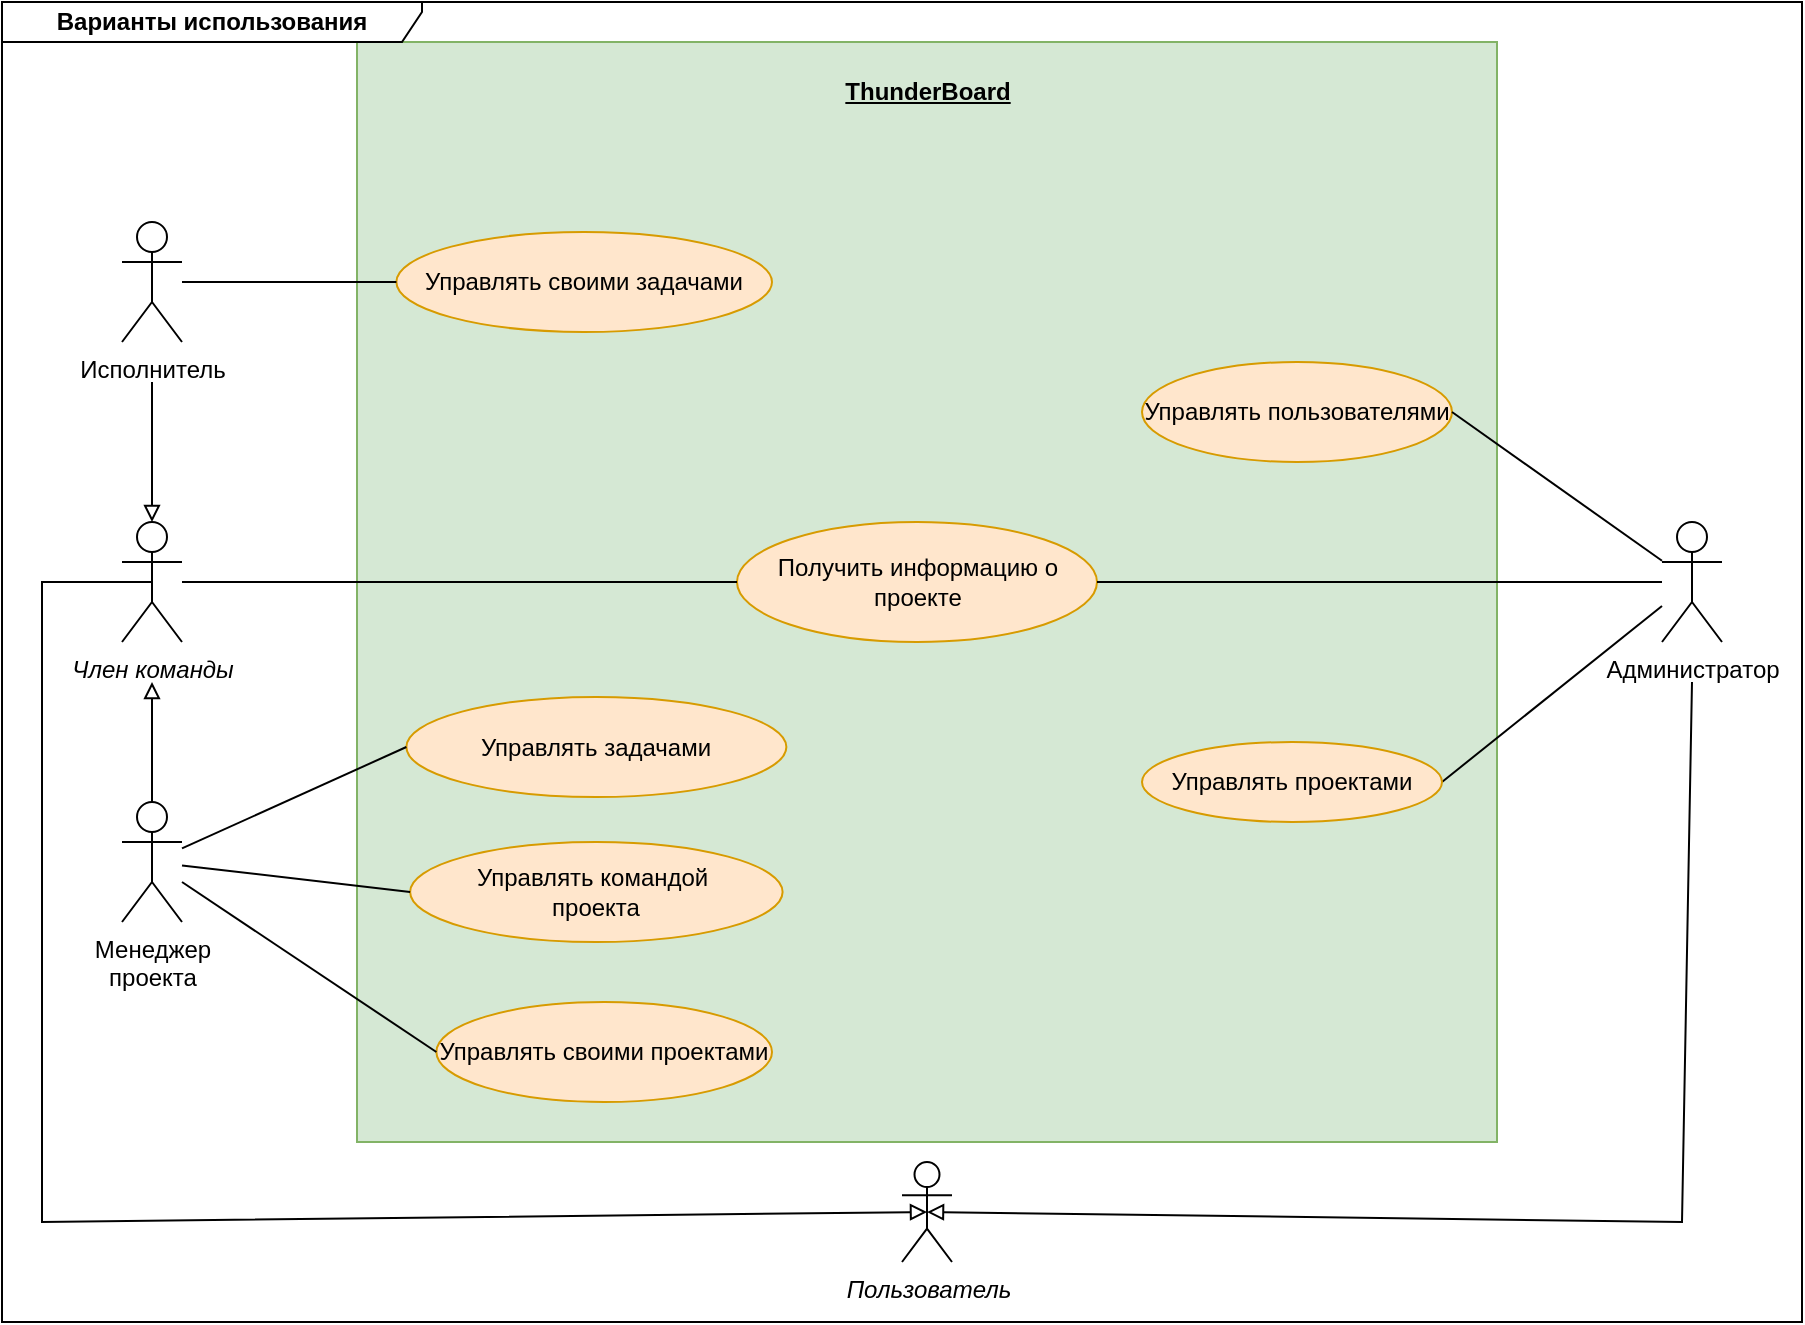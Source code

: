 <mxfile version="22.0.2" type="device">
  <diagram name="Страница — 1" id="0Fe31fzupErIYnQnvtf8">
    <mxGraphModel dx="1206" dy="809" grid="1" gridSize="10" guides="1" tooltips="1" connect="1" arrows="1" fold="1" page="1" pageScale="1" pageWidth="1169" pageHeight="827" math="0" shadow="0">
      <root>
        <mxCell id="0" />
        <mxCell id="1" parent="0" />
        <mxCell id="GLMFBdCi1oCmCL03dTun-25" value="" style="html=1;dropTarget=0;whiteSpace=wrap;fillColor=#d5e8d4;strokeColor=#82b366;" parent="1" vertex="1">
          <mxGeometry x="317.5" y="200" width="570" height="550" as="geometry" />
        </mxCell>
        <mxCell id="GLMFBdCi1oCmCL03dTun-1" value="&lt;div&gt;&lt;i&gt;Член команды&lt;/i&gt;&lt;br&gt;&lt;/div&gt;" style="shape=umlActor;verticalLabelPosition=bottom;verticalAlign=top;html=1;outlineConnect=0;" parent="1" vertex="1">
          <mxGeometry x="200" y="440" width="30" height="60" as="geometry" />
        </mxCell>
        <mxCell id="GLMFBdCi1oCmCL03dTun-4" value="Исполнитель" style="shape=umlActor;verticalLabelPosition=bottom;verticalAlign=top;html=1;outlineConnect=0;" parent="1" vertex="1">
          <mxGeometry x="200" y="290" width="30" height="60" as="geometry" />
        </mxCell>
        <mxCell id="GLMFBdCi1oCmCL03dTun-5" value="&lt;div&gt;Менеджер&lt;/div&gt;&lt;div&gt;проекта&lt;/div&gt;" style="shape=umlActor;verticalLabelPosition=bottom;verticalAlign=top;html=1;outlineConnect=0;" parent="1" vertex="1">
          <mxGeometry x="200" y="580" width="30" height="60" as="geometry" />
        </mxCell>
        <mxCell id="GLMFBdCi1oCmCL03dTun-8" value="" style="endArrow=none;html=1;rounded=0;endFill=0;startArrow=block;startFill=0;" parent="1" target="GLMFBdCi1oCmCL03dTun-5" edge="1">
          <mxGeometry width="50" height="50" relative="1" as="geometry">
            <mxPoint x="215" y="520" as="sourcePoint" />
            <mxPoint x="270" y="613" as="targetPoint" />
          </mxGeometry>
        </mxCell>
        <mxCell id="GLMFBdCi1oCmCL03dTun-9" value="" style="endArrow=none;html=1;rounded=0;endFill=0;startArrow=block;startFill=0;exitX=0.5;exitY=0;exitDx=0;exitDy=0;exitPerimeter=0;" parent="1" edge="1" source="GLMFBdCi1oCmCL03dTun-1">
          <mxGeometry width="50" height="50" relative="1" as="geometry">
            <mxPoint x="65" y="430" as="sourcePoint" />
            <mxPoint x="215" y="370" as="targetPoint" />
          </mxGeometry>
        </mxCell>
        <mxCell id="GLMFBdCi1oCmCL03dTun-11" value="Управлять задачами" style="ellipse;whiteSpace=wrap;html=1;fillColor=#ffe6cc;strokeColor=#d79b00;" parent="1" vertex="1">
          <mxGeometry x="342.19" y="527.5" width="190" height="50" as="geometry" />
        </mxCell>
        <mxCell id="GLMFBdCi1oCmCL03dTun-13" value="&lt;div&gt;Получить информацию о проекте&lt;/div&gt;" style="ellipse;whiteSpace=wrap;html=1;fillColor=#ffe6cc;strokeColor=#d79b00;" parent="1" vertex="1">
          <mxGeometry x="507.5" y="440" width="180" height="60" as="geometry" />
        </mxCell>
        <mxCell id="GLMFBdCi1oCmCL03dTun-16" value="" style="endArrow=none;html=1;rounded=0;entryX=0;entryY=0.5;entryDx=0;entryDy=0;" parent="1" source="GLMFBdCi1oCmCL03dTun-5" target="GLMFBdCi1oCmCL03dTun-11" edge="1">
          <mxGeometry width="50" height="50" relative="1" as="geometry">
            <mxPoint x="280" y="590" as="sourcePoint" />
            <mxPoint x="520" y="410" as="targetPoint" />
          </mxGeometry>
        </mxCell>
        <mxCell id="GLMFBdCi1oCmCL03dTun-18" value="" style="endArrow=none;html=1;rounded=0;entryX=0;entryY=0.5;entryDx=0;entryDy=0;" parent="1" source="GLMFBdCi1oCmCL03dTun-1" target="GLMFBdCi1oCmCL03dTun-13" edge="1">
          <mxGeometry width="50" height="50" relative="1" as="geometry">
            <mxPoint x="470" y="460" as="sourcePoint" />
            <mxPoint x="520" y="410" as="targetPoint" />
          </mxGeometry>
        </mxCell>
        <mxCell id="GLMFBdCi1oCmCL03dTun-23" value="&lt;b&gt;Варианты использования&lt;/b&gt;" style="shape=umlFrame;whiteSpace=wrap;html=1;pointerEvents=0;width=210;height=20;" parent="1" vertex="1">
          <mxGeometry x="140" y="180" width="900" height="660" as="geometry" />
        </mxCell>
        <mxCell id="GLMFBdCi1oCmCL03dTun-27" value="&lt;div&gt;Управлять командой&amp;nbsp;&lt;/div&gt;&lt;div&gt;проекта&lt;/div&gt;" style="ellipse;whiteSpace=wrap;html=1;fillColor=#ffe6cc;strokeColor=#d79b00;" parent="1" vertex="1">
          <mxGeometry x="344.06" y="600" width="186.25" height="50" as="geometry" />
        </mxCell>
        <mxCell id="GLMFBdCi1oCmCL03dTun-28" value="" style="endArrow=none;html=1;rounded=0;entryX=0;entryY=0.5;entryDx=0;entryDy=0;" parent="1" source="GLMFBdCi1oCmCL03dTun-5" target="GLMFBdCi1oCmCL03dTun-27" edge="1">
          <mxGeometry width="50" height="50" relative="1" as="geometry">
            <mxPoint x="470" y="490" as="sourcePoint" />
            <mxPoint x="520" y="440" as="targetPoint" />
          </mxGeometry>
        </mxCell>
        <mxCell id="GLMFBdCi1oCmCL03dTun-29" value="Управлять пользователями" style="ellipse;whiteSpace=wrap;html=1;fillColor=#ffe6cc;strokeColor=#d79b00;" parent="1" vertex="1">
          <mxGeometry x="710" y="360" width="155" height="50" as="geometry" />
        </mxCell>
        <mxCell id="GLMFBdCi1oCmCL03dTun-30" value="" style="endArrow=none;html=1;rounded=0;exitX=1;exitY=0.5;exitDx=0;exitDy=0;" parent="1" source="GLMFBdCi1oCmCL03dTun-29" target="GLMFBdCi1oCmCL03dTun-49" edge="1">
          <mxGeometry width="50" height="50" relative="1" as="geometry">
            <mxPoint x="470" y="490" as="sourcePoint" />
            <mxPoint x="520" y="440" as="targetPoint" />
          </mxGeometry>
        </mxCell>
        <mxCell id="GLMFBdCi1oCmCL03dTun-32" value="" style="endArrow=none;html=1;rounded=0;entryX=1;entryY=0.5;entryDx=0;entryDy=0;" parent="1" source="GLMFBdCi1oCmCL03dTun-49" target="DlbZdIHzd7oVlVPWz-om-2" edge="1">
          <mxGeometry width="50" height="50" relative="1" as="geometry">
            <mxPoint x="470" y="490" as="sourcePoint" />
            <mxPoint x="870" y="705" as="targetPoint" />
          </mxGeometry>
        </mxCell>
        <mxCell id="GLMFBdCi1oCmCL03dTun-48" value="&lt;u&gt;&lt;b&gt;ThunderBoard&lt;br&gt;&lt;/b&gt;&lt;/u&gt;" style="text;html=1;strokeColor=none;fillColor=none;align=center;verticalAlign=middle;whiteSpace=wrap;rounded=0;" parent="1" vertex="1">
          <mxGeometry x="572.5" y="210" width="60" height="30" as="geometry" />
        </mxCell>
        <mxCell id="GLMFBdCi1oCmCL03dTun-49" value="&lt;div&gt;Администратор&lt;/div&gt;" style="shape=umlActor;verticalLabelPosition=bottom;verticalAlign=top;html=1;outlineConnect=0;" parent="1" vertex="1">
          <mxGeometry x="970" y="440" width="30" height="60" as="geometry" />
        </mxCell>
        <mxCell id="GLMFBdCi1oCmCL03dTun-60" value="Управлять своими проектами" style="ellipse;whiteSpace=wrap;html=1;fillColor=#ffe6cc;strokeColor=#d79b00;" parent="1" vertex="1">
          <mxGeometry x="357.19" y="680" width="167.81" height="50" as="geometry" />
        </mxCell>
        <mxCell id="GLMFBdCi1oCmCL03dTun-61" value="" style="endArrow=none;html=1;rounded=0;entryX=0;entryY=0.5;entryDx=0;entryDy=0;" parent="1" source="GLMFBdCi1oCmCL03dTun-5" target="GLMFBdCi1oCmCL03dTun-60" edge="1">
          <mxGeometry width="50" height="50" relative="1" as="geometry">
            <mxPoint x="540" y="570" as="sourcePoint" />
            <mxPoint x="590" y="520" as="targetPoint" />
          </mxGeometry>
        </mxCell>
        <mxCell id="GLMFBdCi1oCmCL03dTun-64" value="" style="endArrow=none;html=1;rounded=0;exitX=1;exitY=0.5;exitDx=0;exitDy=0;" parent="1" source="GLMFBdCi1oCmCL03dTun-13" target="GLMFBdCi1oCmCL03dTun-49" edge="1">
          <mxGeometry width="50" height="50" relative="1" as="geometry">
            <mxPoint x="540" y="620" as="sourcePoint" />
            <mxPoint x="590" y="570" as="targetPoint" />
          </mxGeometry>
        </mxCell>
        <mxCell id="GLMFBdCi1oCmCL03dTun-73" value="Управлять своими задачами" style="ellipse;whiteSpace=wrap;html=1;fillColor=#ffe6cc;strokeColor=#d79b00;" parent="1" vertex="1">
          <mxGeometry x="337.19" y="295" width="187.81" height="50" as="geometry" />
        </mxCell>
        <mxCell id="GLMFBdCi1oCmCL03dTun-74" value="" style="endArrow=none;html=1;rounded=0;entryX=0;entryY=0.5;entryDx=0;entryDy=0;" parent="1" source="GLMFBdCi1oCmCL03dTun-4" target="GLMFBdCi1oCmCL03dTun-73" edge="1">
          <mxGeometry width="50" height="50" relative="1" as="geometry">
            <mxPoint x="540" y="520" as="sourcePoint" />
            <mxPoint x="590" y="470" as="targetPoint" />
          </mxGeometry>
        </mxCell>
        <mxCell id="DlbZdIHzd7oVlVPWz-om-2" value="Управлять проектами" style="ellipse;whiteSpace=wrap;html=1;fillColor=#ffe6cc;strokeColor=#d79b00;" parent="1" vertex="1">
          <mxGeometry x="710" y="550" width="150" height="40" as="geometry" />
        </mxCell>
        <mxCell id="lGO7hTWIb2XyCQaGKHkS-3" value="&lt;div&gt;&lt;i&gt;Пользователь&lt;/i&gt;&lt;/div&gt;" style="shape=umlActor;verticalLabelPosition=bottom;verticalAlign=top;html=1;outlineConnect=0;" vertex="1" parent="1">
          <mxGeometry x="590" y="760" width="25" height="50" as="geometry" />
        </mxCell>
        <mxCell id="lGO7hTWIb2XyCQaGKHkS-6" value="" style="endArrow=none;html=1;rounded=0;endFill=0;startArrow=block;startFill=0;exitX=0.5;exitY=0.5;exitDx=0;exitDy=0;exitPerimeter=0;entryX=0.5;entryY=0.5;entryDx=0;entryDy=0;entryPerimeter=0;" edge="1" parent="1" source="lGO7hTWIb2XyCQaGKHkS-3" target="GLMFBdCi1oCmCL03dTun-1">
          <mxGeometry width="50" height="50" relative="1" as="geometry">
            <mxPoint x="225" y="450" as="sourcePoint" />
            <mxPoint x="225" y="380" as="targetPoint" />
            <Array as="points">
              <mxPoint x="160" y="790" />
              <mxPoint x="160" y="470" />
            </Array>
          </mxGeometry>
        </mxCell>
        <mxCell id="lGO7hTWIb2XyCQaGKHkS-7" value="" style="endArrow=none;html=1;rounded=0;endFill=0;startArrow=block;startFill=0;exitX=0.5;exitY=0.5;exitDx=0;exitDy=0;exitPerimeter=0;" edge="1" parent="1" source="lGO7hTWIb2XyCQaGKHkS-3">
          <mxGeometry width="50" height="50" relative="1" as="geometry">
            <mxPoint x="613" y="795" as="sourcePoint" />
            <mxPoint x="985" y="520" as="targetPoint" />
            <Array as="points">
              <mxPoint x="980" y="790" />
            </Array>
          </mxGeometry>
        </mxCell>
      </root>
    </mxGraphModel>
  </diagram>
</mxfile>
